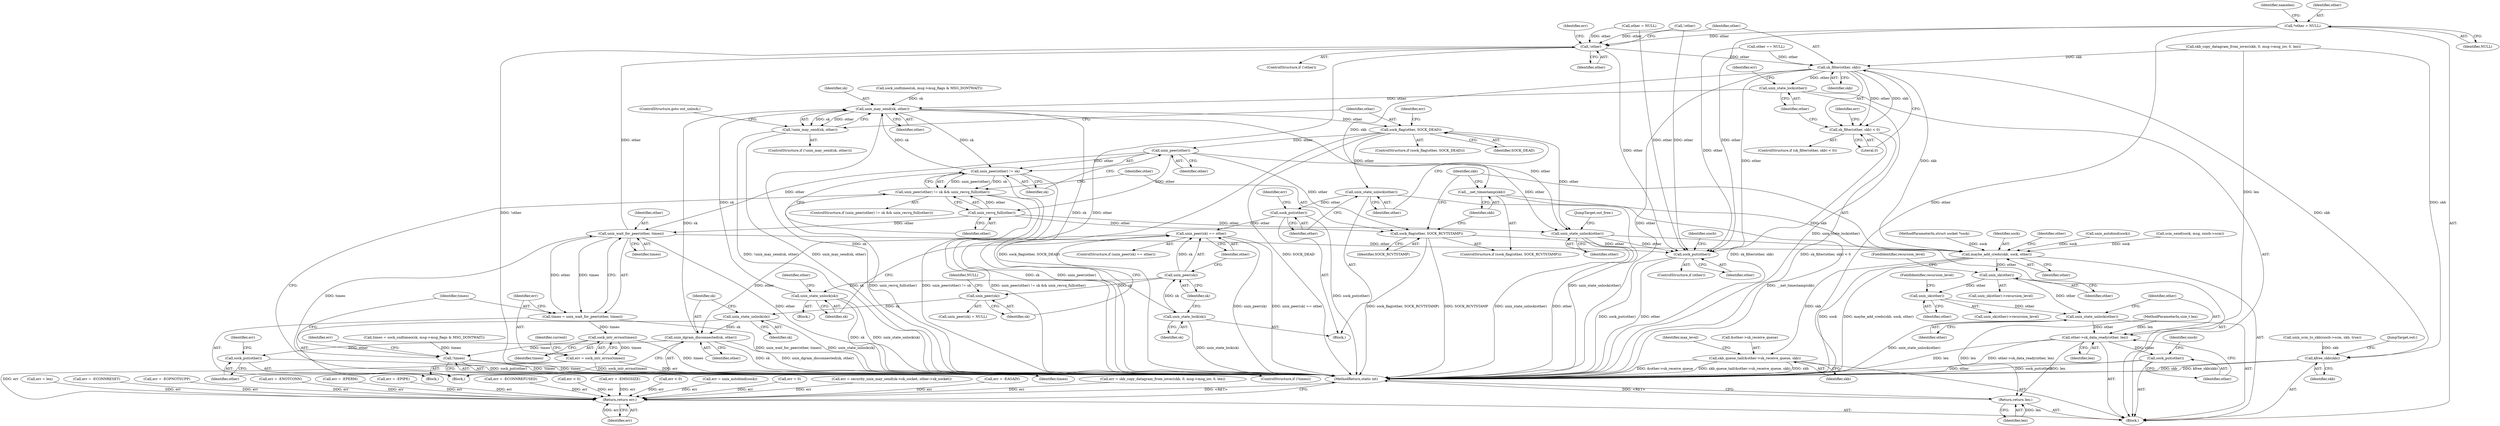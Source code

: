 digraph "0_linux_e0e3cea46d31d23dc40df0a49a7a2c04fe8edfea_0@pointer" {
"1000137" [label="(Call,*other = NULL)"];
"1000360" [label="(Call,!other)"];
"1000391" [label="(Call,sk_filter(other, skb))"];
"1000390" [label="(Call,sk_filter(other, skb) < 0)"];
"1000400" [label="(Call,unix_state_lock(other))"];
"1000408" [label="(Call,unix_may_send(sk, other))"];
"1000407" [label="(Call,!unix_may_send(sk, other))"];
"1000413" [label="(Call,sock_flag(other, SOCK_DEAD))"];
"1000417" [label="(Call,unix_state_unlock(other))"];
"1000419" [label="(Call,sock_put(other))"];
"1000427" [label="(Call,unix_peer(sk) == other)"];
"1000438" [label="(Call,unix_dgram_disconnected(sk, other))"];
"1000441" [label="(Call,sock_put(other))"];
"1000491" [label="(Call,unix_peer(other))"];
"1000490" [label="(Call,unix_peer(other) != sk)"];
"1000489" [label="(Call,unix_peer(other) != sk && unix_recvq_full(other))"];
"1000494" [label="(Call,unix_recvq_full(other))"];
"1000508" [label="(Call,unix_wait_for_peer(other, timeo))"];
"1000506" [label="(Call,timeo = unix_wait_for_peer(other, timeo))"];
"1000513" [label="(Call,sock_intr_errno(timeo))"];
"1000498" [label="(Call,!timeo)"];
"1000511" [label="(Call,err = sock_intr_errno(timeo))"];
"1000577" [label="(Return,return err;)"];
"1000571" [label="(Call,sock_put(other))"];
"1000521" [label="(Call,sock_flag(other, SOCK_RCVTSTAMP))"];
"1000526" [label="(Call,maybe_add_creds(skb, sock, other))"];
"1000530" [label="(Call,skb_queue_tail(&other->sk_receive_queue, skb))"];
"1000540" [label="(Call,unix_sk(other))"];
"1000545" [label="(Call,unix_sk(other))"];
"1000549" [label="(Call,unix_state_unlock(other))"];
"1000551" [label="(Call,other->sk_data_ready(other, len))"];
"1000554" [label="(Call,sock_put(other))"];
"1000560" [label="(Return,return len;)"];
"1000563" [label="(Call,unix_state_unlock(other))"];
"1000424" [label="(Call,unix_state_lock(sk))"];
"1000428" [label="(Call,unix_peer(sk))"];
"1000433" [label="(Call,unix_peer(sk))"];
"1000436" [label="(Call,unix_state_unlock(sk))"];
"1000449" [label="(Call,unix_state_unlock(sk))"];
"1000524" [label="(Call,__net_timestamp(skb))"];
"1000566" [label="(Call,kfree_skb(skb))"];
"1000572" [label="(Identifier,other)"];
"1000509" [label="(Identifier,other)"];
"1000564" [label="(Identifier,other)"];
"1000385" [label="(Call,other == NULL)"];
"1000349" [label="(Call,timeo = sock_sndtimeo(sk, msg->msg_flags & MSG_DONTWAIT))"];
"1000522" [label="(Identifier,other)"];
"1000422" [label="(Identifier,err)"];
"1000137" [label="(Call,*other = NULL)"];
"1000530" [label="(Call,skb_queue_tail(&other->sk_receive_queue, skb))"];
"1000498" [label="(Call,!timeo)"];
"1000219" [label="(Call,err = -ENOTCONN)"];
"1000494" [label="(Call,unix_recvq_full(other))"];
"1000390" [label="(Call,sk_filter(other, skb) < 0)"];
"1000441" [label="(Call,sock_put(other))"];
"1000511" [label="(Call,err = sock_intr_errno(timeo))"];
"1000410" [label="(Identifier,other)"];
"1000402" [label="(Call,err = -EPERM)"];
"1000541" [label="(Identifier,other)"];
"1000514" [label="(Identifier,timeo)"];
"1000228" [label="(Call,!other)"];
"1000426" [label="(ControlStructure,if (unix_peer(sk) == other))"];
"1000578" [label="(Identifier,err)"];
"1000533" [label="(Identifier,other)"];
"1000571" [label="(Call,sock_put(other))"];
"1000510" [label="(Identifier,timeo)"];
"1000431" [label="(Block,)"];
"1000568" [label="(JumpTarget,out:)"];
"1000512" [label="(Identifier,err)"];
"1000247" [label="(Call,unix_autobind(sock))"];
"1000495" [label="(Identifier,other)"];
"1000401" [label="(Identifier,other)"];
"1000513" [label="(Call,sock_intr_errno(timeo))"];
"1000496" [label="(Block,)"];
"1000458" [label="(Call,err = -EPIPE)"];
"1000414" [label="(Identifier,other)"];
"1000527" [label="(Identifier,skb)"];
"1000443" [label="(Call,err = -ECONNREFUSED)"];
"1000251" [label="(Call,err = -EMSGSIZE)"];
"1000520" [label="(ControlStructure,if (sock_flag(other, SOCK_RCVTSTAMP)))"];
"1000432" [label="(Call,unix_peer(sk) = NULL)"];
"1000142" [label="(Identifier,namelen)"];
"1000406" [label="(ControlStructure,if (!unix_may_send(sk, other)))"];
"1000546" [label="(Identifier,other)"];
"1000575" [label="(Identifier,siocb)"];
"1000492" [label="(Identifier,other)"];
"1000169" [label="(Call,scm_send(sock, msg, siocb->scm))"];
"1000542" [label="(FieldIdentifier,recursion_level)"];
"1000488" [label="(ControlStructure,if (unix_peer(other) != sk && unix_recvq_full(other)))"];
"1000245" [label="(Call,err = unix_autobind(sock))"];
"1000452" [label="(Identifier,other)"];
"1000489" [label="(Call,unix_peer(other) != sk && unix_recvq_full(other))"];
"1000544" [label="(Call,unix_sk(other)->recursion_level)"];
"1000433" [label="(Call,unix_peer(sk))"];
"1000451" [label="(Call,other = NULL)"];
"1000407" [label="(Call,!unix_may_send(sk, other))"];
"1000428" [label="(Call,unix_peer(sk))"];
"1000400" [label="(Call,unix_state_lock(other))"];
"1000438" [label="(Call,unix_dgram_disconnected(sk, other))"];
"1000547" [label="(FieldIdentifier,recursion_level)"];
"1000361" [label="(Identifier,other)"];
"1000558" [label="(Identifier,siocb)"];
"1000521" [label="(Call,sock_flag(other, SOCK_RCVTSTAMP))"];
"1000351" [label="(Call,sock_sndtimeo(sk, msg->msg_flags & MSG_DONTWAIT))"];
"1000523" [label="(Identifier,SOCK_RCVTSTAMP)"];
"1000425" [label="(Identifier,sk)"];
"1000436" [label="(Call,unix_state_unlock(sk))"];
"1000444" [label="(Identifier,err)"];
"1000497" [label="(ControlStructure,if (!timeo))"];
"1000437" [label="(Identifier,sk)"];
"1000490" [label="(Call,unix_peer(other) != sk)"];
"1000427" [label="(Call,unix_peer(sk) == other)"];
"1000491" [label="(Call,unix_peer(other))"];
"1000540" [label="(Call,unix_sk(other))"];
"1000360" [label="(Call,!other)"];
"1000531" [label="(Call,&other->sk_receive_queue)"];
"1000517" [label="(Identifier,current)"];
"1000545" [label="(Call,unix_sk(other))"];
"1000448" [label="(Block,)"];
"1000553" [label="(Identifier,len)"];
"1000529" [label="(Identifier,other)"];
"1000535" [label="(Identifier,skb)"];
"1000359" [label="(ControlStructure,if (!other))"];
"1000538" [label="(Identifier,max_level)"];
"1000449" [label="(Call,unix_state_unlock(sk))"];
"1000108" [label="(Block,)"];
"1000393" [label="(Identifier,skb)"];
"1000409" [label="(Identifier,sk)"];
"1000300" [label="(Call,unix_scm_to_skb(siocb->scm, skb, true))"];
"1000554" [label="(Call,sock_put(other))"];
"1000539" [label="(Call,unix_sk(other)->recursion_level)"];
"1000107" [label="(MethodParameterIn,size_t len)"];
"1000560" [label="(Return,return len;)"];
"1000567" [label="(Identifier,skb)"];
"1000421" [label="(Call,err = 0)"];
"1000549" [label="(Call,unix_state_unlock(other))"];
"1000476" [label="(Call,err = security_unix_may_send(sk->sk_socket, other->sk_socket))"];
"1000563" [label="(Call,unix_state_unlock(other))"];
"1000338" [label="(Call,skb_copy_datagram_from_iovec(skb, 0, msg->msg_iov, 0, len))"];
"1000507" [label="(Identifier,timeo)"];
"1000525" [label="(Identifier,skb)"];
"1000408" [label="(Call,unix_may_send(sk, other))"];
"1000420" [label="(Identifier,other)"];
"1000524" [label="(Call,__net_timestamp(skb))"];
"1000417" [label="(Call,unix_state_unlock(other))"];
"1000105" [label="(MethodParameterIn,struct socket *sock)"];
"1000336" [label="(Call,err = skb_copy_datagram_from_iovec(skb, 0, msg->msg_iov, 0, len))"];
"1000394" [label="(Literal,0)"];
"1000403" [label="(Identifier,err)"];
"1000389" [label="(ControlStructure,if (sk_filter(other, skb) < 0))"];
"1000579" [label="(MethodReturn,static int)"];
"1000392" [label="(Identifier,other)"];
"1000569" [label="(ControlStructure,if (other))"];
"1000364" [label="(Identifier,err)"];
"1000439" [label="(Identifier,sk)"];
"1000139" [label="(Identifier,NULL)"];
"1000307" [label="(Call,err < 0)"];
"1000413" [label="(Call,sock_flag(other, SOCK_DEAD))"];
"1000526" [label="(Call,maybe_add_creds(skb, sock, other))"];
"1000411" [label="(ControlStructure,goto out_unlock;)"];
"1000577" [label="(Return,return err;)"];
"1000424" [label="(Call,unix_state_lock(sk))"];
"1000552" [label="(Identifier,other)"];
"1000555" [label="(Identifier,other)"];
"1000416" [label="(Block,)"];
"1000565" [label="(JumpTarget,out_free:)"];
"1000499" [label="(Identifier,timeo)"];
"1000502" [label="(Identifier,err)"];
"1000418" [label="(Identifier,other)"];
"1000138" [label="(Identifier,other)"];
"1000391" [label="(Call,sk_filter(other, skb))"];
"1000561" [label="(Identifier,len)"];
"1000501" [label="(Call,err = -EAGAIN)"];
"1000419" [label="(Call,sock_put(other))"];
"1000396" [label="(Call,err = len)"];
"1000508" [label="(Call,unix_wait_for_peer(other, timeo))"];
"1000207" [label="(Call,err < 0)"];
"1000506" [label="(Call,timeo = unix_wait_for_peer(other, timeo))"];
"1000429" [label="(Identifier,sk)"];
"1000397" [label="(Identifier,err)"];
"1000551" [label="(Call,other->sk_data_ready(other, len))"];
"1000493" [label="(Identifier,sk)"];
"1000528" [label="(Identifier,sock)"];
"1000434" [label="(Identifier,sk)"];
"1000450" [label="(Identifier,sk)"];
"1000430" [label="(Identifier,other)"];
"1000550" [label="(Identifier,other)"];
"1000412" [label="(ControlStructure,if (sock_flag(other, SOCK_DEAD)))"];
"1000440" [label="(Identifier,other)"];
"1000566" [label="(Call,kfree_skb(skb))"];
"1000415" [label="(Identifier,SOCK_DEAD)"];
"1000459" [label="(Identifier,err)"];
"1000442" [label="(Identifier,other)"];
"1000363" [label="(Call,err = -ECONNRESET)"];
"1000435" [label="(Identifier,NULL)"];
"1000181" [label="(Call,err = -EOPNOTSUPP)"];
"1000137" -> "1000108"  [label="AST: "];
"1000137" -> "1000139"  [label="CFG: "];
"1000138" -> "1000137"  [label="AST: "];
"1000139" -> "1000137"  [label="AST: "];
"1000142" -> "1000137"  [label="CFG: "];
"1000137" -> "1000579"  [label="DDG: other"];
"1000137" -> "1000360"  [label="DDG: other"];
"1000137" -> "1000571"  [label="DDG: other"];
"1000360" -> "1000359"  [label="AST: "];
"1000360" -> "1000361"  [label="CFG: "];
"1000361" -> "1000360"  [label="AST: "];
"1000364" -> "1000360"  [label="CFG: "];
"1000392" -> "1000360"  [label="CFG: "];
"1000360" -> "1000579"  [label="DDG: other"];
"1000360" -> "1000579"  [label="DDG: !other"];
"1000508" -> "1000360"  [label="DDG: other"];
"1000228" -> "1000360"  [label="DDG: other"];
"1000451" -> "1000360"  [label="DDG: other"];
"1000360" -> "1000391"  [label="DDG: other"];
"1000360" -> "1000571"  [label="DDG: other"];
"1000391" -> "1000390"  [label="AST: "];
"1000391" -> "1000393"  [label="CFG: "];
"1000392" -> "1000391"  [label="AST: "];
"1000393" -> "1000391"  [label="AST: "];
"1000394" -> "1000391"  [label="CFG: "];
"1000391" -> "1000579"  [label="DDG: other"];
"1000391" -> "1000390"  [label="DDG: other"];
"1000391" -> "1000390"  [label="DDG: skb"];
"1000385" -> "1000391"  [label="DDG: other"];
"1000338" -> "1000391"  [label="DDG: skb"];
"1000391" -> "1000400"  [label="DDG: other"];
"1000391" -> "1000524"  [label="DDG: skb"];
"1000391" -> "1000526"  [label="DDG: skb"];
"1000391" -> "1000566"  [label="DDG: skb"];
"1000391" -> "1000571"  [label="DDG: other"];
"1000390" -> "1000389"  [label="AST: "];
"1000390" -> "1000394"  [label="CFG: "];
"1000394" -> "1000390"  [label="AST: "];
"1000397" -> "1000390"  [label="CFG: "];
"1000401" -> "1000390"  [label="CFG: "];
"1000390" -> "1000579"  [label="DDG: sk_filter(other, skb) < 0"];
"1000390" -> "1000579"  [label="DDG: sk_filter(other, skb)"];
"1000400" -> "1000108"  [label="AST: "];
"1000400" -> "1000401"  [label="CFG: "];
"1000401" -> "1000400"  [label="AST: "];
"1000403" -> "1000400"  [label="CFG: "];
"1000400" -> "1000579"  [label="DDG: unix_state_lock(other)"];
"1000400" -> "1000408"  [label="DDG: other"];
"1000408" -> "1000407"  [label="AST: "];
"1000408" -> "1000410"  [label="CFG: "];
"1000409" -> "1000408"  [label="AST: "];
"1000410" -> "1000408"  [label="AST: "];
"1000407" -> "1000408"  [label="CFG: "];
"1000408" -> "1000579"  [label="DDG: sk"];
"1000408" -> "1000407"  [label="DDG: sk"];
"1000408" -> "1000407"  [label="DDG: other"];
"1000490" -> "1000408"  [label="DDG: sk"];
"1000449" -> "1000408"  [label="DDG: sk"];
"1000351" -> "1000408"  [label="DDG: sk"];
"1000438" -> "1000408"  [label="DDG: sk"];
"1000408" -> "1000413"  [label="DDG: other"];
"1000408" -> "1000424"  [label="DDG: sk"];
"1000408" -> "1000490"  [label="DDG: sk"];
"1000408" -> "1000563"  [label="DDG: other"];
"1000407" -> "1000406"  [label="AST: "];
"1000411" -> "1000407"  [label="CFG: "];
"1000414" -> "1000407"  [label="CFG: "];
"1000407" -> "1000579"  [label="DDG: !unix_may_send(sk, other)"];
"1000407" -> "1000579"  [label="DDG: unix_may_send(sk, other)"];
"1000413" -> "1000412"  [label="AST: "];
"1000413" -> "1000415"  [label="CFG: "];
"1000414" -> "1000413"  [label="AST: "];
"1000415" -> "1000413"  [label="AST: "];
"1000418" -> "1000413"  [label="CFG: "];
"1000459" -> "1000413"  [label="CFG: "];
"1000413" -> "1000579"  [label="DDG: sock_flag(other, SOCK_DEAD)"];
"1000413" -> "1000579"  [label="DDG: SOCK_DEAD"];
"1000413" -> "1000417"  [label="DDG: other"];
"1000413" -> "1000491"  [label="DDG: other"];
"1000413" -> "1000563"  [label="DDG: other"];
"1000417" -> "1000416"  [label="AST: "];
"1000417" -> "1000418"  [label="CFG: "];
"1000418" -> "1000417"  [label="AST: "];
"1000420" -> "1000417"  [label="CFG: "];
"1000417" -> "1000579"  [label="DDG: unix_state_unlock(other)"];
"1000417" -> "1000419"  [label="DDG: other"];
"1000419" -> "1000416"  [label="AST: "];
"1000419" -> "1000420"  [label="CFG: "];
"1000420" -> "1000419"  [label="AST: "];
"1000422" -> "1000419"  [label="CFG: "];
"1000419" -> "1000579"  [label="DDG: sock_put(other)"];
"1000419" -> "1000427"  [label="DDG: other"];
"1000427" -> "1000426"  [label="AST: "];
"1000427" -> "1000430"  [label="CFG: "];
"1000428" -> "1000427"  [label="AST: "];
"1000430" -> "1000427"  [label="AST: "];
"1000434" -> "1000427"  [label="CFG: "];
"1000450" -> "1000427"  [label="CFG: "];
"1000427" -> "1000579"  [label="DDG: unix_peer(sk)"];
"1000427" -> "1000579"  [label="DDG: unix_peer(sk) == other"];
"1000428" -> "1000427"  [label="DDG: sk"];
"1000427" -> "1000438"  [label="DDG: other"];
"1000438" -> "1000431"  [label="AST: "];
"1000438" -> "1000440"  [label="CFG: "];
"1000439" -> "1000438"  [label="AST: "];
"1000440" -> "1000438"  [label="AST: "];
"1000442" -> "1000438"  [label="CFG: "];
"1000438" -> "1000579"  [label="DDG: unix_dgram_disconnected(sk, other)"];
"1000438" -> "1000579"  [label="DDG: sk"];
"1000436" -> "1000438"  [label="DDG: sk"];
"1000438" -> "1000441"  [label="DDG: other"];
"1000441" -> "1000431"  [label="AST: "];
"1000441" -> "1000442"  [label="CFG: "];
"1000442" -> "1000441"  [label="AST: "];
"1000444" -> "1000441"  [label="CFG: "];
"1000441" -> "1000579"  [label="DDG: sock_put(other)"];
"1000491" -> "1000490"  [label="AST: "];
"1000491" -> "1000492"  [label="CFG: "];
"1000492" -> "1000491"  [label="AST: "];
"1000493" -> "1000491"  [label="CFG: "];
"1000491" -> "1000490"  [label="DDG: other"];
"1000491" -> "1000494"  [label="DDG: other"];
"1000491" -> "1000508"  [label="DDG: other"];
"1000491" -> "1000521"  [label="DDG: other"];
"1000491" -> "1000563"  [label="DDG: other"];
"1000490" -> "1000489"  [label="AST: "];
"1000490" -> "1000493"  [label="CFG: "];
"1000493" -> "1000490"  [label="AST: "];
"1000495" -> "1000490"  [label="CFG: "];
"1000489" -> "1000490"  [label="CFG: "];
"1000490" -> "1000579"  [label="DDG: sk"];
"1000490" -> "1000579"  [label="DDG: unix_peer(other)"];
"1000490" -> "1000489"  [label="DDG: unix_peer(other)"];
"1000490" -> "1000489"  [label="DDG: sk"];
"1000489" -> "1000488"  [label="AST: "];
"1000489" -> "1000494"  [label="CFG: "];
"1000494" -> "1000489"  [label="AST: "];
"1000499" -> "1000489"  [label="CFG: "];
"1000522" -> "1000489"  [label="CFG: "];
"1000489" -> "1000579"  [label="DDG: unix_peer(other) != sk && unix_recvq_full(other)"];
"1000489" -> "1000579"  [label="DDG: unix_recvq_full(other)"];
"1000489" -> "1000579"  [label="DDG: unix_peer(other) != sk"];
"1000494" -> "1000489"  [label="DDG: other"];
"1000494" -> "1000495"  [label="CFG: "];
"1000495" -> "1000494"  [label="AST: "];
"1000494" -> "1000508"  [label="DDG: other"];
"1000494" -> "1000521"  [label="DDG: other"];
"1000494" -> "1000563"  [label="DDG: other"];
"1000508" -> "1000506"  [label="AST: "];
"1000508" -> "1000510"  [label="CFG: "];
"1000509" -> "1000508"  [label="AST: "];
"1000510" -> "1000508"  [label="AST: "];
"1000506" -> "1000508"  [label="CFG: "];
"1000508" -> "1000579"  [label="DDG: other"];
"1000508" -> "1000506"  [label="DDG: other"];
"1000508" -> "1000506"  [label="DDG: timeo"];
"1000498" -> "1000508"  [label="DDG: timeo"];
"1000508" -> "1000571"  [label="DDG: other"];
"1000506" -> "1000496"  [label="AST: "];
"1000507" -> "1000506"  [label="AST: "];
"1000512" -> "1000506"  [label="CFG: "];
"1000506" -> "1000579"  [label="DDG: unix_wait_for_peer(other, timeo)"];
"1000506" -> "1000513"  [label="DDG: timeo"];
"1000513" -> "1000511"  [label="AST: "];
"1000513" -> "1000514"  [label="CFG: "];
"1000514" -> "1000513"  [label="AST: "];
"1000511" -> "1000513"  [label="CFG: "];
"1000513" -> "1000579"  [label="DDG: timeo"];
"1000513" -> "1000498"  [label="DDG: timeo"];
"1000513" -> "1000511"  [label="DDG: timeo"];
"1000498" -> "1000497"  [label="AST: "];
"1000498" -> "1000499"  [label="CFG: "];
"1000499" -> "1000498"  [label="AST: "];
"1000502" -> "1000498"  [label="CFG: "];
"1000507" -> "1000498"  [label="CFG: "];
"1000498" -> "1000579"  [label="DDG: !timeo"];
"1000498" -> "1000579"  [label="DDG: timeo"];
"1000349" -> "1000498"  [label="DDG: timeo"];
"1000511" -> "1000496"  [label="AST: "];
"1000512" -> "1000511"  [label="AST: "];
"1000517" -> "1000511"  [label="CFG: "];
"1000511" -> "1000579"  [label="DDG: sock_intr_errno(timeo)"];
"1000511" -> "1000579"  [label="DDG: err"];
"1000511" -> "1000577"  [label="DDG: err"];
"1000577" -> "1000108"  [label="AST: "];
"1000577" -> "1000578"  [label="CFG: "];
"1000578" -> "1000577"  [label="AST: "];
"1000579" -> "1000577"  [label="CFG: "];
"1000577" -> "1000579"  [label="DDG: <RET>"];
"1000578" -> "1000577"  [label="DDG: err"];
"1000181" -> "1000577"  [label="DDG: err"];
"1000396" -> "1000577"  [label="DDG: err"];
"1000458" -> "1000577"  [label="DDG: err"];
"1000363" -> "1000577"  [label="DDG: err"];
"1000251" -> "1000577"  [label="DDG: err"];
"1000402" -> "1000577"  [label="DDG: err"];
"1000421" -> "1000577"  [label="DDG: err"];
"1000336" -> "1000577"  [label="DDG: err"];
"1000443" -> "1000577"  [label="DDG: err"];
"1000501" -> "1000577"  [label="DDG: err"];
"1000207" -> "1000577"  [label="DDG: err"];
"1000476" -> "1000577"  [label="DDG: err"];
"1000219" -> "1000577"  [label="DDG: err"];
"1000307" -> "1000577"  [label="DDG: err"];
"1000245" -> "1000577"  [label="DDG: err"];
"1000571" -> "1000569"  [label="AST: "];
"1000571" -> "1000572"  [label="CFG: "];
"1000572" -> "1000571"  [label="AST: "];
"1000575" -> "1000571"  [label="CFG: "];
"1000571" -> "1000579"  [label="DDG: sock_put(other)"];
"1000571" -> "1000579"  [label="DDG: other"];
"1000228" -> "1000571"  [label="DDG: other"];
"1000451" -> "1000571"  [label="DDG: other"];
"1000563" -> "1000571"  [label="DDG: other"];
"1000385" -> "1000571"  [label="DDG: other"];
"1000521" -> "1000520"  [label="AST: "];
"1000521" -> "1000523"  [label="CFG: "];
"1000522" -> "1000521"  [label="AST: "];
"1000523" -> "1000521"  [label="AST: "];
"1000525" -> "1000521"  [label="CFG: "];
"1000527" -> "1000521"  [label="CFG: "];
"1000521" -> "1000579"  [label="DDG: sock_flag(other, SOCK_RCVTSTAMP)"];
"1000521" -> "1000579"  [label="DDG: SOCK_RCVTSTAMP"];
"1000521" -> "1000526"  [label="DDG: other"];
"1000526" -> "1000108"  [label="AST: "];
"1000526" -> "1000529"  [label="CFG: "];
"1000527" -> "1000526"  [label="AST: "];
"1000528" -> "1000526"  [label="AST: "];
"1000529" -> "1000526"  [label="AST: "];
"1000533" -> "1000526"  [label="CFG: "];
"1000526" -> "1000579"  [label="DDG: sock"];
"1000526" -> "1000579"  [label="DDG: maybe_add_creds(skb, sock, other)"];
"1000524" -> "1000526"  [label="DDG: skb"];
"1000247" -> "1000526"  [label="DDG: sock"];
"1000169" -> "1000526"  [label="DDG: sock"];
"1000105" -> "1000526"  [label="DDG: sock"];
"1000526" -> "1000530"  [label="DDG: skb"];
"1000526" -> "1000540"  [label="DDG: other"];
"1000530" -> "1000108"  [label="AST: "];
"1000530" -> "1000535"  [label="CFG: "];
"1000531" -> "1000530"  [label="AST: "];
"1000535" -> "1000530"  [label="AST: "];
"1000538" -> "1000530"  [label="CFG: "];
"1000530" -> "1000579"  [label="DDG: &other->sk_receive_queue"];
"1000530" -> "1000579"  [label="DDG: skb_queue_tail(&other->sk_receive_queue, skb)"];
"1000530" -> "1000579"  [label="DDG: skb"];
"1000540" -> "1000539"  [label="AST: "];
"1000540" -> "1000541"  [label="CFG: "];
"1000541" -> "1000540"  [label="AST: "];
"1000542" -> "1000540"  [label="CFG: "];
"1000540" -> "1000545"  [label="DDG: other"];
"1000540" -> "1000549"  [label="DDG: other"];
"1000545" -> "1000544"  [label="AST: "];
"1000545" -> "1000546"  [label="CFG: "];
"1000546" -> "1000545"  [label="AST: "];
"1000547" -> "1000545"  [label="CFG: "];
"1000545" -> "1000549"  [label="DDG: other"];
"1000549" -> "1000108"  [label="AST: "];
"1000549" -> "1000550"  [label="CFG: "];
"1000550" -> "1000549"  [label="AST: "];
"1000552" -> "1000549"  [label="CFG: "];
"1000549" -> "1000579"  [label="DDG: unix_state_unlock(other)"];
"1000549" -> "1000551"  [label="DDG: other"];
"1000551" -> "1000108"  [label="AST: "];
"1000551" -> "1000553"  [label="CFG: "];
"1000552" -> "1000551"  [label="AST: "];
"1000553" -> "1000551"  [label="AST: "];
"1000555" -> "1000551"  [label="CFG: "];
"1000551" -> "1000579"  [label="DDG: len"];
"1000551" -> "1000579"  [label="DDG: other->sk_data_ready(other, len)"];
"1000338" -> "1000551"  [label="DDG: len"];
"1000107" -> "1000551"  [label="DDG: len"];
"1000551" -> "1000554"  [label="DDG: other"];
"1000551" -> "1000560"  [label="DDG: len"];
"1000554" -> "1000108"  [label="AST: "];
"1000554" -> "1000555"  [label="CFG: "];
"1000555" -> "1000554"  [label="AST: "];
"1000558" -> "1000554"  [label="CFG: "];
"1000554" -> "1000579"  [label="DDG: sock_put(other)"];
"1000554" -> "1000579"  [label="DDG: other"];
"1000560" -> "1000108"  [label="AST: "];
"1000560" -> "1000561"  [label="CFG: "];
"1000561" -> "1000560"  [label="AST: "];
"1000579" -> "1000560"  [label="CFG: "];
"1000560" -> "1000579"  [label="DDG: <RET>"];
"1000561" -> "1000560"  [label="DDG: len"];
"1000107" -> "1000560"  [label="DDG: len"];
"1000563" -> "1000108"  [label="AST: "];
"1000563" -> "1000564"  [label="CFG: "];
"1000564" -> "1000563"  [label="AST: "];
"1000565" -> "1000563"  [label="CFG: "];
"1000563" -> "1000579"  [label="DDG: unix_state_unlock(other)"];
"1000563" -> "1000579"  [label="DDG: other"];
"1000424" -> "1000416"  [label="AST: "];
"1000424" -> "1000425"  [label="CFG: "];
"1000425" -> "1000424"  [label="AST: "];
"1000429" -> "1000424"  [label="CFG: "];
"1000424" -> "1000579"  [label="DDG: unix_state_lock(sk)"];
"1000424" -> "1000428"  [label="DDG: sk"];
"1000428" -> "1000429"  [label="CFG: "];
"1000429" -> "1000428"  [label="AST: "];
"1000430" -> "1000428"  [label="CFG: "];
"1000428" -> "1000433"  [label="DDG: sk"];
"1000428" -> "1000449"  [label="DDG: sk"];
"1000433" -> "1000432"  [label="AST: "];
"1000433" -> "1000434"  [label="CFG: "];
"1000434" -> "1000433"  [label="AST: "];
"1000435" -> "1000433"  [label="CFG: "];
"1000433" -> "1000436"  [label="DDG: sk"];
"1000436" -> "1000431"  [label="AST: "];
"1000436" -> "1000437"  [label="CFG: "];
"1000437" -> "1000436"  [label="AST: "];
"1000439" -> "1000436"  [label="CFG: "];
"1000436" -> "1000579"  [label="DDG: unix_state_unlock(sk)"];
"1000449" -> "1000448"  [label="AST: "];
"1000449" -> "1000450"  [label="CFG: "];
"1000450" -> "1000449"  [label="AST: "];
"1000452" -> "1000449"  [label="CFG: "];
"1000449" -> "1000579"  [label="DDG: sk"];
"1000449" -> "1000579"  [label="DDG: unix_state_unlock(sk)"];
"1000524" -> "1000520"  [label="AST: "];
"1000524" -> "1000525"  [label="CFG: "];
"1000525" -> "1000524"  [label="AST: "];
"1000527" -> "1000524"  [label="CFG: "];
"1000524" -> "1000579"  [label="DDG: __net_timestamp(skb)"];
"1000566" -> "1000108"  [label="AST: "];
"1000566" -> "1000567"  [label="CFG: "];
"1000567" -> "1000566"  [label="AST: "];
"1000568" -> "1000566"  [label="CFG: "];
"1000566" -> "1000579"  [label="DDG: kfree_skb(skb)"];
"1000566" -> "1000579"  [label="DDG: skb"];
"1000338" -> "1000566"  [label="DDG: skb"];
"1000300" -> "1000566"  [label="DDG: skb"];
}
